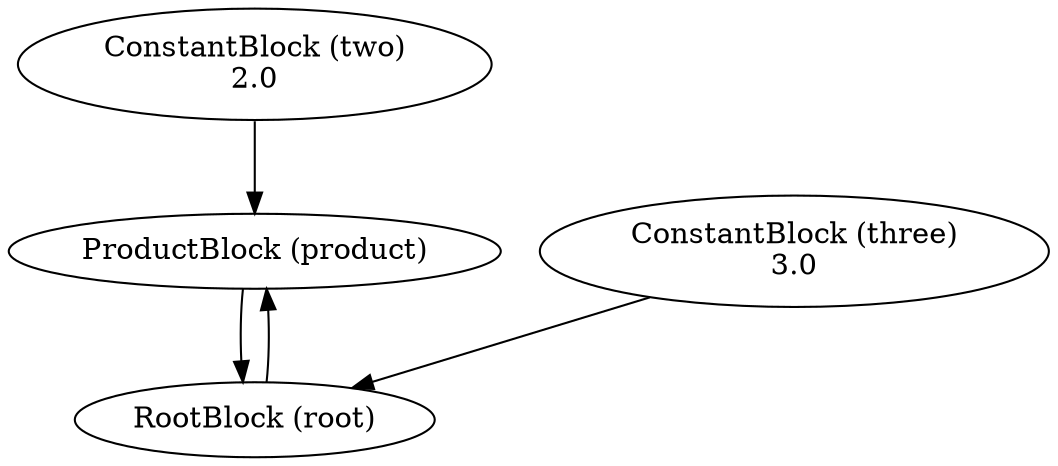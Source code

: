 digraph graphname
{two [label="ConstantBlock (two)\n2.0"];
three [label="ConstantBlock (three)\n3.0"];
product [label="ProductBlock (product)"];
two -> product [label=""];
root -> product [label=""];
root [label="RootBlock (root)"];
three -> root [label=""];
product -> root [label=""];

}